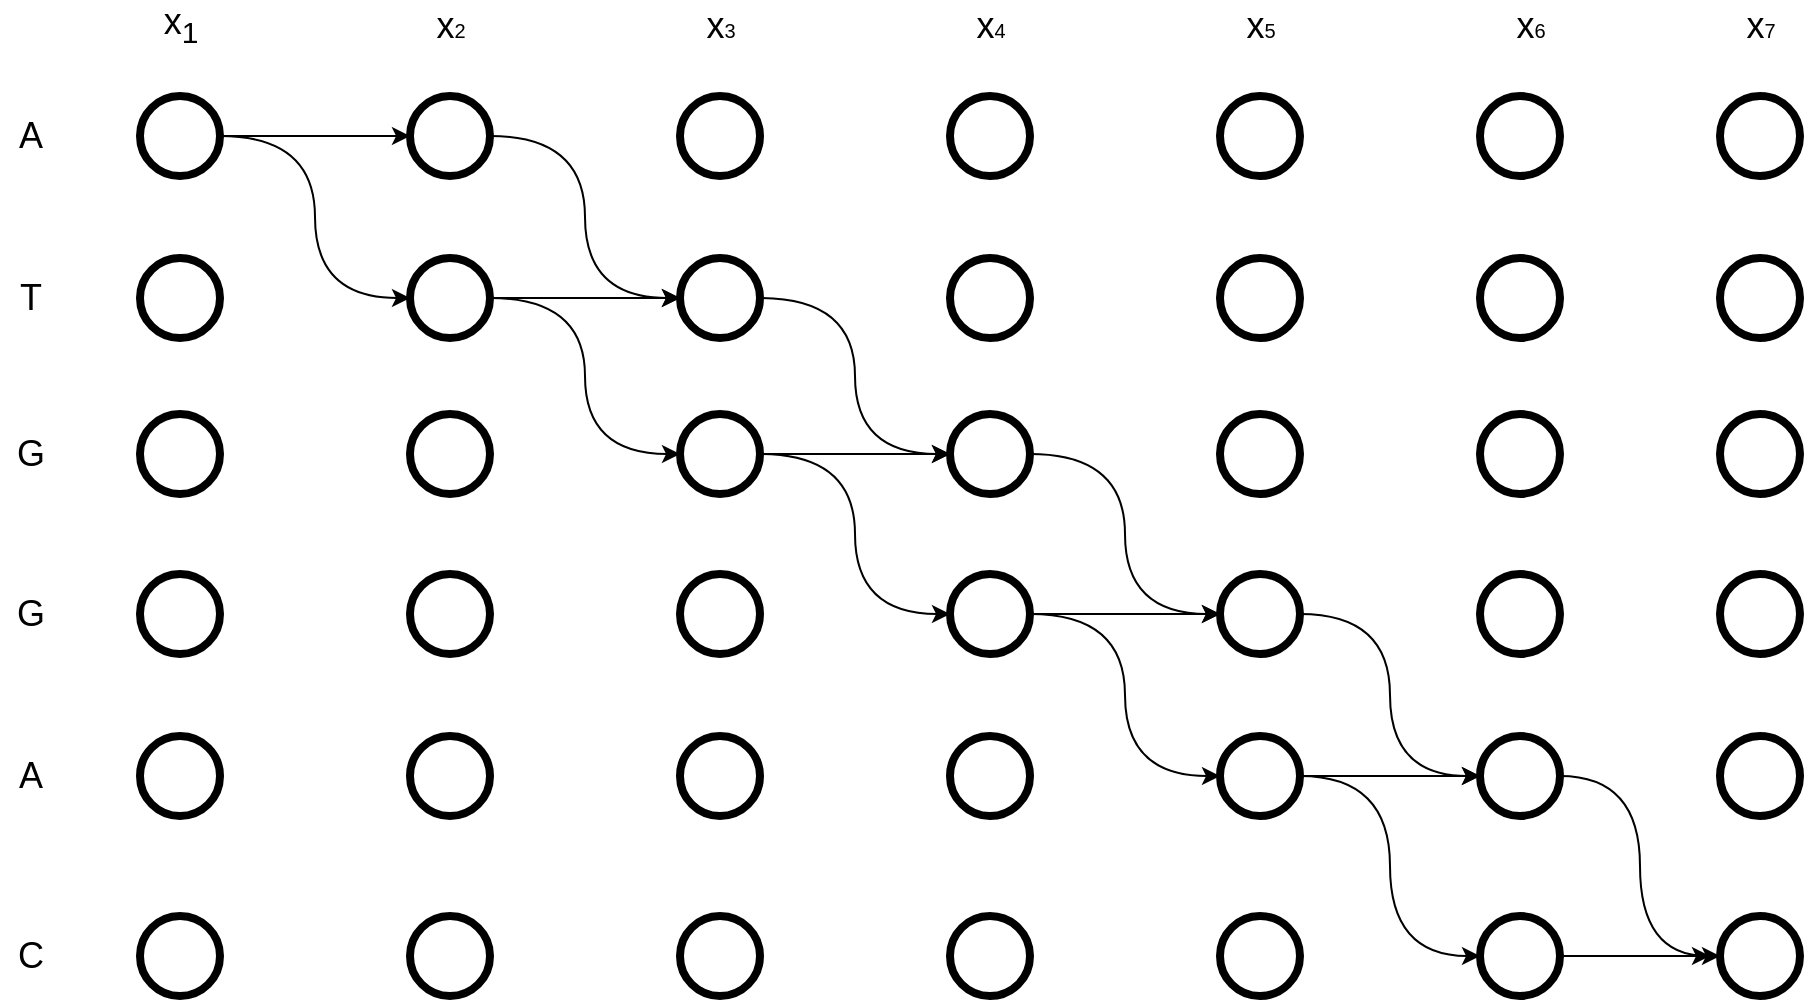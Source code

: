 <mxfile scale="7" border="0">
    <diagram id="691b31df-7cfc-d80e-552c-7aa9f8c0b5f7" name="Page-1">
        <mxGraphModel dx="1050" dy="613" grid="1" gridSize="10" guides="1" tooltips="1" connect="1" arrows="1" fold="1" page="1" pageScale="1" pageWidth="826" pageHeight="1169" background="#ffffff" math="0" shadow="0">
            <root>
                <mxCell id="0"/>
                <mxCell id="1" parent="0"/>
                <mxCell id="84" style="edgeStyle=orthogonalEdgeStyle;html=1;exitX=1;exitY=0.5;exitDx=0;exitDy=0;entryX=0;entryY=0.5;entryDx=0;entryDy=0;strokeColor=#000000;curved=1;" parent="1" source="3" target="9" edge="1">
                    <mxGeometry relative="1" as="geometry"/>
                </mxCell>
                <mxCell id="94" style="edgeStyle=none;html=1;exitX=1;exitY=0.5;exitDx=0;exitDy=0;entryX=0;entryY=0.5;entryDx=0;entryDy=0;fontSize=18;fontColor=#000000;strokeColor=#000000;" parent="1" source="3" target="8" edge="1">
                    <mxGeometry relative="1" as="geometry"/>
                </mxCell>
                <mxCell id="3" value="" style="ellipse;whiteSpace=wrap;html=1;aspect=fixed;strokeWidth=4;fillColor=none;fontColor=#666666;align=center;strokeColor=#000000;" parent="1" vertex="1">
                    <mxGeometry x="115" y="113" width="40" height="40" as="geometry"/>
                </mxCell>
                <mxCell id="4" value="" style="ellipse;whiteSpace=wrap;html=1;aspect=fixed;strokeWidth=4;fillColor=none;fontColor=#666666;align=center;strokeColor=#000000;" parent="1" vertex="1">
                    <mxGeometry x="115" y="194" width="40" height="40" as="geometry"/>
                </mxCell>
                <mxCell id="5" value="" style="ellipse;whiteSpace=wrap;html=1;aspect=fixed;strokeWidth=4;fillColor=none;fontColor=#666666;align=center;strokeColor=#000000;" parent="1" vertex="1">
                    <mxGeometry x="115" y="272" width="40" height="40" as="geometry"/>
                </mxCell>
                <mxCell id="6" value="" style="ellipse;whiteSpace=wrap;html=1;aspect=fixed;strokeWidth=4;fillColor=none;fontColor=#666666;align=center;strokeColor=#000000;" parent="1" vertex="1">
                    <mxGeometry x="115" y="433" width="40" height="40" as="geometry"/>
                </mxCell>
                <mxCell id="7" value="" style="ellipse;whiteSpace=wrap;html=1;aspect=fixed;strokeWidth=4;fillColor=none;fontColor=#666666;align=center;strokeColor=#000000;" parent="1" vertex="1">
                    <mxGeometry x="115" y="352" width="40" height="40" as="geometry"/>
                </mxCell>
                <mxCell id="120" style="edgeStyle=orthogonalEdgeStyle;html=1;exitX=1;exitY=0.5;exitDx=0;exitDy=0;entryX=0;entryY=0.5;entryDx=0;entryDy=0;fontSize=18;fontColor=#000000;strokeColor=#000000;curved=1;" parent="1" source="8" target="38" edge="1">
                    <mxGeometry relative="1" as="geometry"/>
                </mxCell>
                <mxCell id="8" value="" style="ellipse;whiteSpace=wrap;html=1;aspect=fixed;strokeWidth=4;fillColor=none;fontColor=#666666;align=center;strokeColor=#000000;" parent="1" vertex="1">
                    <mxGeometry x="250" y="113" width="40" height="40" as="geometry"/>
                </mxCell>
                <mxCell id="100" style="edgeStyle=none;html=1;exitX=1;exitY=0.5;exitDx=0;exitDy=0;fontSize=18;fontColor=#000000;strokeColor=#000000;" parent="1" source="9" target="38" edge="1">
                    <mxGeometry relative="1" as="geometry"/>
                </mxCell>
                <mxCell id="103" style="edgeStyle=orthogonalEdgeStyle;html=1;exitX=1;exitY=0.5;exitDx=0;exitDy=0;entryX=0;entryY=0.5;entryDx=0;entryDy=0;fontSize=18;fontColor=#000000;strokeColor=#000000;curved=1;" parent="1" source="9" target="39" edge="1">
                    <mxGeometry relative="1" as="geometry"/>
                </mxCell>
                <mxCell id="9" value="" style="ellipse;whiteSpace=wrap;html=1;aspect=fixed;strokeWidth=4;fillColor=none;fontColor=#666666;align=center;strokeColor=#000000;" parent="1" vertex="1">
                    <mxGeometry x="250" y="194" width="40" height="40" as="geometry"/>
                </mxCell>
                <mxCell id="10" value="" style="ellipse;whiteSpace=wrap;html=1;aspect=fixed;strokeWidth=4;fillColor=none;fontColor=#666666;align=center;strokeColor=#000000;" parent="1" vertex="1">
                    <mxGeometry x="250" y="272" width="40" height="40" as="geometry"/>
                </mxCell>
                <mxCell id="11" value="" style="ellipse;whiteSpace=wrap;html=1;aspect=fixed;strokeWidth=4;fillColor=none;fontColor=#666666;align=center;strokeColor=#000000;" parent="1" vertex="1">
                    <mxGeometry x="250" y="433" width="40" height="40" as="geometry"/>
                </mxCell>
                <mxCell id="12" value="" style="ellipse;whiteSpace=wrap;html=1;aspect=fixed;strokeWidth=4;fillColor=none;fontColor=#666666;align=center;strokeColor=#000000;" parent="1" vertex="1">
                    <mxGeometry x="250" y="352" width="40" height="40" as="geometry"/>
                </mxCell>
                <mxCell id="37" value="" style="ellipse;whiteSpace=wrap;html=1;aspect=fixed;strokeWidth=4;fillColor=none;fontColor=#666666;align=center;strokeColor=#000000;" parent="1" vertex="1">
                    <mxGeometry x="385" y="113" width="40" height="40" as="geometry"/>
                </mxCell>
                <mxCell id="121" style="edgeStyle=orthogonalEdgeStyle;curved=1;html=1;exitX=1;exitY=0.5;exitDx=0;exitDy=0;entryX=0;entryY=0.5;entryDx=0;entryDy=0;fontSize=18;fontColor=#000000;strokeColor=#000000;fillColor=#a20025;strokeWidth=1;" parent="1" source="38" target="44" edge="1">
                    <mxGeometry relative="1" as="geometry"/>
                </mxCell>
                <mxCell id="38" value="" style="ellipse;whiteSpace=wrap;html=1;aspect=fixed;strokeWidth=4;fillColor=none;fontColor=#666666;align=center;strokeColor=#000000;" parent="1" vertex="1">
                    <mxGeometry x="385" y="194" width="40" height="40" as="geometry"/>
                </mxCell>
                <mxCell id="117" style="edgeStyle=none;html=1;exitX=1;exitY=0.5;exitDx=0;exitDy=0;entryX=0;entryY=0.5;entryDx=0;entryDy=0;fontSize=18;fontColor=#000000;strokeColor=#000000;fillColor=#a20025;strokeWidth=1;" parent="1" source="39" target="44" edge="1">
                    <mxGeometry relative="1" as="geometry"/>
                </mxCell>
                <mxCell id="122" style="edgeStyle=orthogonalEdgeStyle;curved=1;html=1;exitX=1;exitY=0.5;exitDx=0;exitDy=0;entryX=0;entryY=0.5;entryDx=0;entryDy=0;fontSize=18;fontColor=#000000;strokeColor=#000000;" parent="1" source="39" target="46" edge="1">
                    <mxGeometry relative="1" as="geometry"/>
                </mxCell>
                <mxCell id="39" value="" style="ellipse;whiteSpace=wrap;html=1;aspect=fixed;strokeWidth=4;fillColor=none;fontColor=#666666;align=center;strokeColor=#000000;" parent="1" vertex="1">
                    <mxGeometry x="385" y="272" width="40" height="40" as="geometry"/>
                </mxCell>
                <mxCell id="40" value="" style="ellipse;whiteSpace=wrap;html=1;aspect=fixed;strokeWidth=4;fillColor=none;fontColor=#666666;align=center;strokeColor=#000000;" parent="1" vertex="1">
                    <mxGeometry x="385" y="433" width="40" height="40" as="geometry"/>
                </mxCell>
                <mxCell id="41" value="" style="ellipse;whiteSpace=wrap;html=1;aspect=fixed;strokeWidth=4;fillColor=none;fontColor=#666666;align=center;strokeColor=#000000;" parent="1" vertex="1">
                    <mxGeometry x="385" y="352" width="40" height="40" as="geometry"/>
                </mxCell>
                <mxCell id="42" value="" style="ellipse;whiteSpace=wrap;html=1;aspect=fixed;strokeWidth=4;fillColor=none;fontColor=#666666;align=center;strokeColor=#000000;" parent="1" vertex="1">
                    <mxGeometry x="520" y="113" width="40" height="40" as="geometry"/>
                </mxCell>
                <mxCell id="43" value="" style="ellipse;whiteSpace=wrap;html=1;aspect=fixed;strokeWidth=4;fillColor=none;fontColor=#666666;align=center;strokeColor=#000000;" parent="1" vertex="1">
                    <mxGeometry x="520" y="194" width="40" height="40" as="geometry"/>
                </mxCell>
                <mxCell id="113" style="edgeStyle=orthogonalEdgeStyle;html=1;exitX=1;exitY=0.5;exitDx=0;exitDy=0;entryX=0;entryY=0.5;entryDx=0;entryDy=0;fontSize=18;fontColor=#000000;strokeColor=#000000;curved=1;fillColor=#0050ef;strokeWidth=1;" parent="1" source="44" target="51" edge="1">
                    <mxGeometry relative="1" as="geometry"/>
                </mxCell>
                <mxCell id="44" value="" style="ellipse;whiteSpace=wrap;html=1;aspect=fixed;strokeWidth=4;fillColor=none;fontColor=#666666;align=center;strokeColor=#000000;" parent="1" vertex="1">
                    <mxGeometry x="520" y="272" width="40" height="40" as="geometry"/>
                </mxCell>
                <mxCell id="45" value="" style="ellipse;whiteSpace=wrap;html=1;aspect=fixed;strokeWidth=4;fillColor=none;fontColor=#666666;align=center;strokeColor=#000000;" parent="1" vertex="1">
                    <mxGeometry x="520" y="433" width="40" height="40" as="geometry"/>
                </mxCell>
                <mxCell id="105" style="edgeStyle=orthogonalEdgeStyle;html=1;exitX=1;exitY=0.5;exitDx=0;exitDy=0;entryX=0;entryY=0.5;entryDx=0;entryDy=0;fontSize=18;fontColor=#000000;strokeColor=#000000;curved=1;" parent="1" source="46" target="50" edge="1">
                    <mxGeometry relative="1" as="geometry"/>
                </mxCell>
                <mxCell id="118" style="edgeStyle=none;html=1;exitX=1;exitY=0.5;exitDx=0;exitDy=0;entryX=0;entryY=0.5;entryDx=0;entryDy=0;fontSize=18;fontColor=#000000;strokeColor=#000000;" parent="1" source="46" target="51" edge="1">
                    <mxGeometry relative="1" as="geometry"/>
                </mxCell>
                <mxCell id="46" value="" style="ellipse;whiteSpace=wrap;html=1;aspect=fixed;strokeWidth=4;fillColor=none;fontColor=#666666;align=center;strokeColor=#000000;" parent="1" vertex="1">
                    <mxGeometry x="520" y="352" width="40" height="40" as="geometry"/>
                </mxCell>
                <mxCell id="47" value="" style="ellipse;whiteSpace=wrap;html=1;aspect=fixed;strokeWidth=4;fillColor=none;fontColor=#666666;align=center;strokeColor=#000000;" parent="1" vertex="1">
                    <mxGeometry x="655" y="113" width="40" height="40" as="geometry"/>
                </mxCell>
                <mxCell id="48" value="" style="ellipse;whiteSpace=wrap;html=1;aspect=fixed;strokeWidth=4;fillColor=none;fontColor=#666666;align=center;strokeColor=#000000;" parent="1" vertex="1">
                    <mxGeometry x="655" y="194" width="40" height="40" as="geometry"/>
                </mxCell>
                <mxCell id="49" value="" style="ellipse;whiteSpace=wrap;html=1;aspect=fixed;strokeWidth=4;fillColor=none;fontColor=#666666;align=center;strokeColor=#000000;" parent="1" vertex="1">
                    <mxGeometry x="655" y="272" width="40" height="40" as="geometry"/>
                </mxCell>
                <mxCell id="106" style="edgeStyle=none;html=1;exitX=1;exitY=0.5;exitDx=0;exitDy=0;entryX=0;entryY=0.5;entryDx=0;entryDy=0;fontSize=18;fontColor=#000000;strokeColor=#000000;" parent="1" source="50" target="64" edge="1">
                    <mxGeometry relative="1" as="geometry"/>
                </mxCell>
                <mxCell id="132" style="edgeStyle=orthogonalEdgeStyle;curved=1;html=1;exitX=1;exitY=0.5;exitDx=0;exitDy=0;entryX=0;entryY=0.5;entryDx=0;entryDy=0;fontSize=18;fontColor=#000000;strokeColor=#000000;" parent="1" source="50" target="130" edge="1">
                    <mxGeometry relative="1" as="geometry"/>
                </mxCell>
                <mxCell id="50" value="" style="ellipse;whiteSpace=wrap;html=1;aspect=fixed;strokeWidth=4;fillColor=none;fontColor=#666666;align=center;strokeColor=#000000;" parent="1" vertex="1">
                    <mxGeometry x="655" y="433" width="40" height="40" as="geometry"/>
                </mxCell>
                <mxCell id="114" style="edgeStyle=orthogonalEdgeStyle;html=1;exitX=1;exitY=0.5;exitDx=0;exitDy=0;entryX=0;entryY=0.5;entryDx=0;entryDy=0;fontSize=18;fontColor=#000000;strokeColor=#000000;curved=1;" parent="1" source="51" target="64" edge="1">
                    <mxGeometry relative="1" as="geometry"/>
                </mxCell>
                <mxCell id="51" value="" style="ellipse;whiteSpace=wrap;html=1;aspect=fixed;strokeWidth=4;fillColor=none;fontColor=#666666;align=center;strokeColor=#000000;" parent="1" vertex="1">
                    <mxGeometry x="655" y="352" width="40" height="40" as="geometry"/>
                </mxCell>
                <mxCell id="61" value="" style="ellipse;whiteSpace=wrap;html=1;aspect=fixed;strokeWidth=4;fillColor=none;fontColor=#666666;align=center;strokeColor=#000000;" parent="1" vertex="1">
                    <mxGeometry x="785" y="113" width="40" height="40" as="geometry"/>
                </mxCell>
                <mxCell id="62" value="" style="ellipse;whiteSpace=wrap;html=1;aspect=fixed;strokeWidth=4;fillColor=none;fontColor=#666666;align=center;strokeColor=#000000;" parent="1" vertex="1">
                    <mxGeometry x="785" y="194" width="40" height="40" as="geometry"/>
                </mxCell>
                <mxCell id="63" value="" style="ellipse;whiteSpace=wrap;html=1;aspect=fixed;strokeWidth=4;fillColor=none;fontColor=#666666;align=center;strokeColor=#000000;" parent="1" vertex="1">
                    <mxGeometry x="785" y="272" width="40" height="40" as="geometry"/>
                </mxCell>
                <mxCell id="133" style="edgeStyle=orthogonalEdgeStyle;curved=1;html=1;exitX=1;exitY=0.5;exitDx=0;exitDy=0;entryX=0;entryY=0.5;entryDx=0;entryDy=0;fontSize=18;fontColor=#000000;strokeColor=#000000;" parent="1" source="64" target="131" edge="1">
                    <mxGeometry relative="1" as="geometry"/>
                </mxCell>
                <mxCell id="64" value="" style="ellipse;whiteSpace=wrap;html=1;aspect=fixed;strokeWidth=4;fillColor=none;fontColor=#666666;align=center;strokeColor=#000000;" parent="1" vertex="1">
                    <mxGeometry x="785" y="433" width="40" height="40" as="geometry"/>
                </mxCell>
                <mxCell id="65" value="" style="ellipse;whiteSpace=wrap;html=1;aspect=fixed;strokeWidth=4;fillColor=none;fontColor=#666666;align=center;strokeColor=#000000;" parent="1" vertex="1">
                    <mxGeometry x="785" y="352" width="40" height="40" as="geometry"/>
                </mxCell>
                <mxCell id="68" value="" style="ellipse;whiteSpace=wrap;html=1;aspect=fixed;strokeWidth=4;fillColor=none;fontColor=#666666;align=center;strokeColor=#000000;" parent="1" vertex="1">
                    <mxGeometry x="905" y="113" width="40" height="40" as="geometry"/>
                </mxCell>
                <mxCell id="69" value="" style="ellipse;whiteSpace=wrap;html=1;aspect=fixed;strokeWidth=4;fillColor=none;fontColor=#666666;align=center;strokeColor=#000000;" parent="1" vertex="1">
                    <mxGeometry x="905" y="194" width="40" height="40" as="geometry"/>
                </mxCell>
                <mxCell id="70" value="" style="ellipse;whiteSpace=wrap;html=1;aspect=fixed;strokeWidth=4;fillColor=none;fontColor=#666666;align=center;strokeColor=#000000;" parent="1" vertex="1">
                    <mxGeometry x="905" y="272" width="40" height="40" as="geometry"/>
                </mxCell>
                <mxCell id="71" value="" style="ellipse;whiteSpace=wrap;html=1;aspect=fixed;strokeWidth=4;fillColor=none;fontColor=#666666;align=center;strokeColor=#000000;" parent="1" vertex="1">
                    <mxGeometry x="905" y="433" width="40" height="40" as="geometry"/>
                </mxCell>
                <mxCell id="72" value="" style="ellipse;whiteSpace=wrap;html=1;aspect=fixed;strokeWidth=4;fillColor=none;fontColor=#666666;align=center;strokeColor=#000000;" parent="1" vertex="1">
                    <mxGeometry x="905" y="352" width="40" height="40" as="geometry"/>
                </mxCell>
                <mxCell id="87" value="&lt;font style=&quot;font-size: 18px&quot;&gt;A&lt;/font&gt;" style="text;html=1;resizable=0;autosize=1;align=center;verticalAlign=middle;points=[];fillColor=none;strokeColor=none;rounded=0;fontColor=#000000;" parent="1" vertex="1">
                    <mxGeometry x="45" y="123" width="30" height="20" as="geometry"/>
                </mxCell>
                <mxCell id="89" value="&lt;font style=&quot;font-size: 18px&quot;&gt;G&lt;/font&gt;" style="text;html=1;resizable=0;autosize=1;align=center;verticalAlign=middle;points=[];fillColor=none;strokeColor=none;rounded=0;fontColor=#000000;" parent="1" vertex="1">
                    <mxGeometry x="45" y="282" width="30" height="20" as="geometry"/>
                </mxCell>
                <mxCell id="90" value="&lt;font style=&quot;font-size: 18px&quot;&gt;T&lt;/font&gt;" style="text;html=1;resizable=0;autosize=1;align=center;verticalAlign=middle;points=[];fillColor=none;strokeColor=none;rounded=0;fontColor=#000000;" parent="1" vertex="1">
                    <mxGeometry x="45" y="204" width="30" height="20" as="geometry"/>
                </mxCell>
                <mxCell id="91" value="&lt;font style=&quot;font-size: 18px&quot;&gt;C&lt;/font&gt;" style="text;html=1;resizable=0;autosize=1;align=center;verticalAlign=middle;points=[];fillColor=none;strokeColor=none;rounded=0;fontColor=#000000;" parent="1" vertex="1">
                    <mxGeometry x="45" y="533" width="30" height="20" as="geometry"/>
                </mxCell>
                <mxCell id="92" value="&lt;font style=&quot;font-size: 18px&quot;&gt;A&lt;/font&gt;" style="text;html=1;resizable=0;autosize=1;align=center;verticalAlign=middle;points=[];fillColor=none;strokeColor=none;rounded=0;fontColor=#000000;" parent="1" vertex="1">
                    <mxGeometry x="45" y="443" width="30" height="20" as="geometry"/>
                </mxCell>
                <mxCell id="93" value="&lt;font style=&quot;font-size: 18px&quot;&gt;G&lt;/font&gt;" style="text;html=1;resizable=0;autosize=1;align=center;verticalAlign=middle;points=[];fillColor=none;strokeColor=none;rounded=0;fontColor=#000000;" parent="1" vertex="1">
                    <mxGeometry x="45" y="362" width="30" height="20" as="geometry"/>
                </mxCell>
                <mxCell id="123" value="" style="ellipse;whiteSpace=wrap;html=1;aspect=fixed;strokeWidth=4;fillColor=none;fontColor=#666666;align=center;strokeColor=#000000;" parent="1" vertex="1">
                    <mxGeometry x="115" y="523" width="40" height="40" as="geometry"/>
                </mxCell>
                <mxCell id="124" value="" style="ellipse;whiteSpace=wrap;html=1;aspect=fixed;strokeWidth=4;fillColor=none;fontColor=#666666;align=center;strokeColor=#000000;" parent="1" vertex="1">
                    <mxGeometry x="250" y="523" width="40" height="40" as="geometry"/>
                </mxCell>
                <mxCell id="125" value="" style="ellipse;whiteSpace=wrap;html=1;aspect=fixed;strokeWidth=4;fillColor=none;fontColor=#666666;align=center;strokeColor=#000000;" parent="1" vertex="1">
                    <mxGeometry x="385" y="523" width="40" height="40" as="geometry"/>
                </mxCell>
                <mxCell id="126" value="" style="ellipse;whiteSpace=wrap;html=1;aspect=fixed;strokeWidth=4;fillColor=none;fontColor=#666666;align=center;strokeColor=#000000;" parent="1" vertex="1">
                    <mxGeometry x="520" y="523" width="40" height="40" as="geometry"/>
                </mxCell>
                <mxCell id="128" value="" style="ellipse;whiteSpace=wrap;html=1;aspect=fixed;strokeWidth=4;fillColor=none;fontColor=#666666;align=center;strokeColor=#000000;" parent="1" vertex="1">
                    <mxGeometry x="655" y="523" width="40" height="40" as="geometry"/>
                </mxCell>
                <mxCell id="129" style="edgeStyle=none;html=1;exitX=1;exitY=0.5;exitDx=0;exitDy=0;fontSize=18;fontColor=#000000;strokeColor=#000000;" parent="1" source="130" edge="1">
                    <mxGeometry relative="1" as="geometry">
                        <mxPoint x="900" y="543" as="targetPoint"/>
                    </mxGeometry>
                </mxCell>
                <mxCell id="130" value="" style="ellipse;whiteSpace=wrap;html=1;aspect=fixed;strokeWidth=4;fillColor=none;fontColor=#666666;align=center;strokeColor=#000000;" parent="1" vertex="1">
                    <mxGeometry x="785" y="523" width="40" height="40" as="geometry"/>
                </mxCell>
                <mxCell id="131" value="" style="ellipse;whiteSpace=wrap;html=1;aspect=fixed;strokeWidth=4;fillColor=none;fontColor=#666666;align=center;strokeColor=#000000;" parent="1" vertex="1">
                    <mxGeometry x="905" y="523" width="40" height="40" as="geometry"/>
                </mxCell>
                <mxCell id="134" value="&lt;font style=&quot;font-size: 18px&quot;&gt;x&lt;sub&gt;1&lt;/sub&gt;&lt;/font&gt;" style="text;html=1;resizable=0;autosize=1;align=center;verticalAlign=middle;points=[];fillColor=none;strokeColor=none;rounded=0;fontColor=#000000;" parent="1" vertex="1">
                    <mxGeometry x="120" y="68" width="30" height="20" as="geometry"/>
                </mxCell>
                <mxCell id="135" value="&lt;span style=&quot;font-size: 18px&quot;&gt;x&lt;/span&gt;&lt;span style=&quot;font-size: 10px&quot;&gt;2&lt;/span&gt;" style="text;html=1;resizable=0;autosize=1;align=center;verticalAlign=middle;points=[];fillColor=none;strokeColor=none;rounded=0;fontColor=#000000;" parent="1" vertex="1">
                    <mxGeometry x="255" y="68" width="30" height="20" as="geometry"/>
                </mxCell>
                <mxCell id="136" value="&lt;span style=&quot;font-size: 18px&quot;&gt;x&lt;/span&gt;&lt;span style=&quot;font-size: 10px&quot;&gt;3&lt;/span&gt;" style="text;html=1;resizable=0;autosize=1;align=center;verticalAlign=middle;points=[];fillColor=none;strokeColor=none;rounded=0;fontColor=#000000;" parent="1" vertex="1">
                    <mxGeometry x="390" y="68" width="30" height="20" as="geometry"/>
                </mxCell>
                <mxCell id="137" value="&lt;span style=&quot;font-size: 18px&quot;&gt;x&lt;/span&gt;&lt;span style=&quot;font-size: 10px&quot;&gt;4&lt;/span&gt;" style="text;html=1;resizable=0;autosize=1;align=center;verticalAlign=middle;points=[];fillColor=none;strokeColor=none;rounded=0;fontColor=#000000;" parent="1" vertex="1">
                    <mxGeometry x="525" y="68" width="30" height="20" as="geometry"/>
                </mxCell>
                <mxCell id="138" value="&lt;span style=&quot;font-size: 18px&quot;&gt;x&lt;/span&gt;&lt;span style=&quot;font-size: 10px&quot;&gt;5&lt;/span&gt;" style="text;html=1;resizable=0;autosize=1;align=center;verticalAlign=middle;points=[];fillColor=none;strokeColor=none;rounded=0;fontColor=#000000;" parent="1" vertex="1">
                    <mxGeometry x="660" y="68" width="30" height="20" as="geometry"/>
                </mxCell>
                <mxCell id="139" value="&lt;span style=&quot;font-size: 18px&quot;&gt;x&lt;/span&gt;&lt;span style=&quot;font-size: 10px&quot;&gt;6&lt;/span&gt;" style="text;html=1;resizable=0;autosize=1;align=center;verticalAlign=middle;points=[];fillColor=none;strokeColor=none;rounded=0;fontColor=#000000;" parent="1" vertex="1">
                    <mxGeometry x="795" y="68" width="30" height="20" as="geometry"/>
                </mxCell>
                <mxCell id="140" value="&lt;span style=&quot;font-size: 18px&quot;&gt;x&lt;/span&gt;&lt;span style=&quot;font-size: 10px&quot;&gt;7&lt;/span&gt;" style="text;html=1;resizable=0;autosize=1;align=center;verticalAlign=middle;points=[];fillColor=none;strokeColor=none;rounded=0;fontColor=#000000;" parent="1" vertex="1">
                    <mxGeometry x="910" y="68" width="30" height="20" as="geometry"/>
                </mxCell>
            </root>
        </mxGraphModel>
    </diagram>
</mxfile>